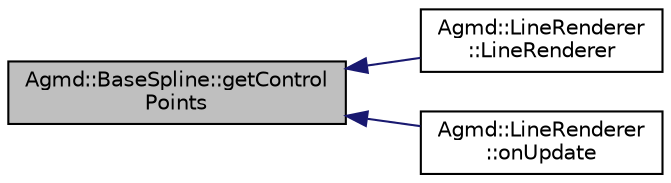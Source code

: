digraph "Agmd::BaseSpline::getControlPoints"
{
  edge [fontname="Helvetica",fontsize="10",labelfontname="Helvetica",labelfontsize="10"];
  node [fontname="Helvetica",fontsize="10",shape=record];
  rankdir="LR";
  Node1 [label="Agmd::BaseSpline::getControl\lPoints",height=0.2,width=0.4,color="black", fillcolor="grey75", style="filled" fontcolor="black"];
  Node1 -> Node2 [dir="back",color="midnightblue",fontsize="10",style="solid"];
  Node2 [label="Agmd::LineRenderer\l::LineRenderer",height=0.2,width=0.4,color="black", fillcolor="white", style="filled",URL="$class_agmd_1_1_line_renderer.html#a9e325ddbe279157e0082388130d4ec06"];
  Node1 -> Node3 [dir="back",color="midnightblue",fontsize="10",style="solid"];
  Node3 [label="Agmd::LineRenderer\l::onUpdate",height=0.2,width=0.4,color="black", fillcolor="white", style="filled",URL="$class_agmd_1_1_line_renderer.html#a15870f58e43918b31fc3be61b6b3e825"];
}
